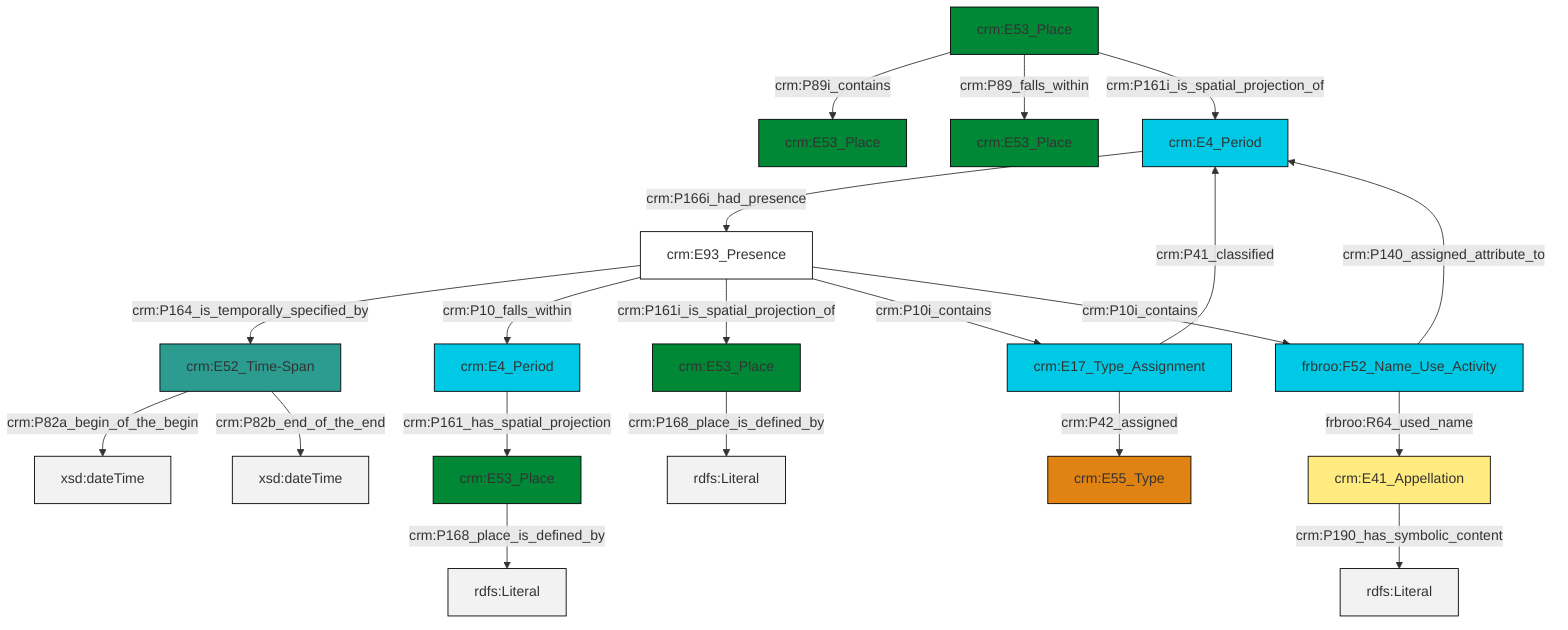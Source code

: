graph TD
classDef Literal fill:#f2f2f2,stroke:#000000;
classDef CRM_Entity fill:#FFFFFF,stroke:#000000;
classDef Temporal_Entity fill:#00C9E6, stroke:#000000;
classDef Type fill:#E18312, stroke:#000000;
classDef Time-Span fill:#2C9C91, stroke:#000000;
classDef Appellation fill:#FFEB7F, stroke:#000000;
classDef Place fill:#008836, stroke:#000000;
classDef Persistent_Item fill:#B266B2, stroke:#000000;
classDef Conceptual_Object fill:#FFD700, stroke:#000000;
classDef Physical_Thing fill:#D2B48C, stroke:#000000;
classDef Actor fill:#f58aad, stroke:#000000;
classDef PC_Classes fill:#4ce600, stroke:#000000;
classDef Multi fill:#cccccc,stroke:#000000;

4["crm:E53_Place"]:::Place -->|crm:P89i_contains| 5["crm:E53_Place"]:::Place
6["crm:E52_Time-Span"]:::Time-Span -->|crm:P82a_begin_of_the_begin| 7[xsd:dateTime]:::Literal
4["crm:E53_Place"]:::Place -->|crm:P89_falls_within| 10["crm:E53_Place"]:::Place
6["crm:E52_Time-Span"]:::Time-Span -->|crm:P82b_end_of_the_end| 11[xsd:dateTime]:::Literal
14["crm:E17_Type_Assignment"]:::Temporal_Entity -->|crm:P42_assigned| 8["crm:E55_Type"]:::Type
15["crm:E53_Place"]:::Place -->|crm:P168_place_is_defined_by| 16[rdfs:Literal]:::Literal
17["frbroo:F52_Name_Use_Activity"]:::Temporal_Entity -->|crm:P140_assigned_attribute_to| 18["crm:E4_Period"]:::Temporal_Entity
20["crm:E93_Presence"]:::CRM_Entity -->|crm:P164_is_temporally_specified_by| 6["crm:E52_Time-Span"]:::Time-Span
18["crm:E4_Period"]:::Temporal_Entity -->|crm:P166i_had_presence| 20["crm:E93_Presence"]:::CRM_Entity
0["crm:E41_Appellation"]:::Appellation -->|crm:P190_has_symbolic_content| 23[rdfs:Literal]:::Literal
14["crm:E17_Type_Assignment"]:::Temporal_Entity -->|crm:P41_classified| 18["crm:E4_Period"]:::Temporal_Entity
25["crm:E4_Period"]:::Temporal_Entity -->|crm:P161_has_spatial_projection| 2["crm:E53_Place"]:::Place
20["crm:E93_Presence"]:::CRM_Entity -->|crm:P10_falls_within| 25["crm:E4_Period"]:::Temporal_Entity
4["crm:E53_Place"]:::Place -->|crm:P161i_is_spatial_projection_of| 18["crm:E4_Period"]:::Temporal_Entity
17["frbroo:F52_Name_Use_Activity"]:::Temporal_Entity -->|frbroo:R64_used_name| 0["crm:E41_Appellation"]:::Appellation
2["crm:E53_Place"]:::Place -->|crm:P168_place_is_defined_by| 29[rdfs:Literal]:::Literal
20["crm:E93_Presence"]:::CRM_Entity -->|crm:P161i_is_spatial_projection_of| 15["crm:E53_Place"]:::Place
20["crm:E93_Presence"]:::CRM_Entity -->|crm:P10i_contains| 14["crm:E17_Type_Assignment"]:::Temporal_Entity
20["crm:E93_Presence"]:::CRM_Entity -->|crm:P10i_contains| 17["frbroo:F52_Name_Use_Activity"]:::Temporal_Entity